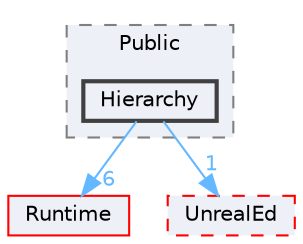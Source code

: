 digraph "Hierarchy"
{
 // INTERACTIVE_SVG=YES
 // LATEX_PDF_SIZE
  bgcolor="transparent";
  edge [fontname=Helvetica,fontsize=10,labelfontname=Helvetica,labelfontsize=10];
  node [fontname=Helvetica,fontsize=10,shape=box,height=0.2,width=0.4];
  compound=true
  subgraph clusterdir_6a4c71f4ebad453a52b038ad6f1f54c6 {
    graph [ bgcolor="#edf0f7", pencolor="grey50", label="Public", fontname=Helvetica,fontsize=10 style="filled,dashed", URL="dir_6a4c71f4ebad453a52b038ad6f1f54c6.html",tooltip=""]
  dir_502acc3546b712ad426a0819c96b4da9 [label="Hierarchy", fillcolor="#edf0f7", color="grey25", style="filled,bold", URL="dir_502acc3546b712ad426a0819c96b4da9.html",tooltip=""];
  }
  dir_7536b172fbd480bfd146a1b1acd6856b [label="Runtime", fillcolor="#edf0f7", color="red", style="filled", URL="dir_7536b172fbd480bfd146a1b1acd6856b.html",tooltip=""];
  dir_d6dfe71a46de762e5d5df277eaa495c7 [label="UnrealEd", fillcolor="#edf0f7", color="red", style="filled,dashed", URL="dir_d6dfe71a46de762e5d5df277eaa495c7.html",tooltip=""];
  dir_502acc3546b712ad426a0819c96b4da9->dir_7536b172fbd480bfd146a1b1acd6856b [headlabel="6", labeldistance=1.5 headhref="dir_000473_000984.html" href="dir_000473_000984.html" color="steelblue1" fontcolor="steelblue1"];
  dir_502acc3546b712ad426a0819c96b4da9->dir_d6dfe71a46de762e5d5df277eaa495c7 [headlabel="1", labeldistance=1.5 headhref="dir_000473_001226.html" href="dir_000473_001226.html" color="steelblue1" fontcolor="steelblue1"];
}

